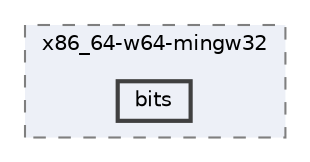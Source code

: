 digraph "C:/Users/HP/Documents/GitHub/Minero-Game/Old/Classes/lib/include/c++/x86_64-w64-mingw32/bits"
{
 // LATEX_PDF_SIZE
  bgcolor="transparent";
  edge [fontname=Helvetica,fontsize=10,labelfontname=Helvetica,labelfontsize=10];
  node [fontname=Helvetica,fontsize=10,shape=box,height=0.2,width=0.4];
  compound=true
  subgraph clusterdir_c31097e6905a94e81a7393fc45a7d342 {
    graph [ bgcolor="#edf0f7", pencolor="grey50", label="x86_64-w64-mingw32", fontname=Helvetica,fontsize=10 style="filled,dashed", URL="dir_c31097e6905a94e81a7393fc45a7d342.html",tooltip=""]
  dir_ddf206b2056670c74bb7e745362b0c73 [label="bits", fillcolor="#edf0f7", color="grey25", style="filled,bold", URL="dir_ddf206b2056670c74bb7e745362b0c73.html",tooltip=""];
  }
}
